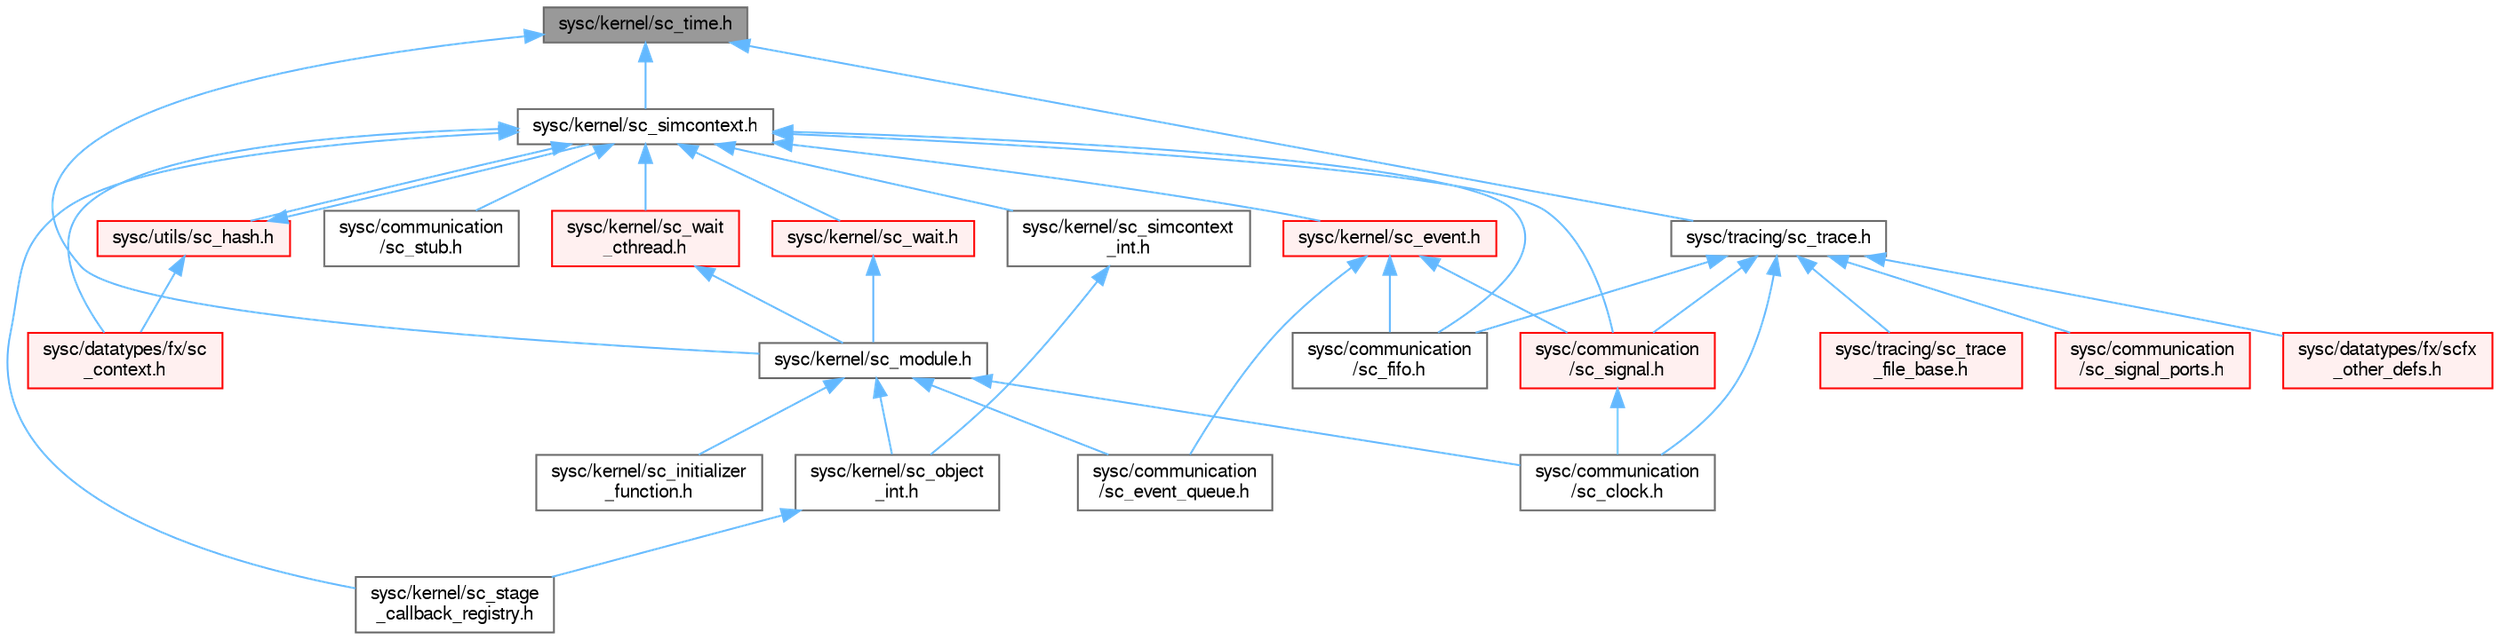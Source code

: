 digraph "sysc/kernel/sc_time.h"
{
 // LATEX_PDF_SIZE
  bgcolor="transparent";
  edge [fontname=FreeSans,fontsize=10,labelfontname=FreeSans,labelfontsize=10];
  node [fontname=FreeSans,fontsize=10,shape=box,height=0.2,width=0.4];
  Node1 [id="Node000001",label="sysc/kernel/sc_time.h",height=0.2,width=0.4,color="gray40", fillcolor="grey60", style="filled", fontcolor="black",tooltip=" "];
  Node1 -> Node2 [id="edge1_Node000001_Node000002",dir="back",color="steelblue1",style="solid",tooltip=" "];
  Node2 [id="Node000002",label="sysc/kernel/sc_module.h",height=0.2,width=0.4,color="grey40", fillcolor="white", style="filled",URL="$a00341.html",tooltip=" "];
  Node2 -> Node3 [id="edge2_Node000002_Node000003",dir="back",color="steelblue1",style="solid",tooltip=" "];
  Node3 [id="Node000003",label="sysc/communication\l/sc_clock.h",height=0.2,width=0.4,color="grey40", fillcolor="white", style="filled",URL="$a00266.html",tooltip=" "];
  Node2 -> Node4 [id="edge3_Node000002_Node000004",dir="back",color="steelblue1",style="solid",tooltip=" "];
  Node4 [id="Node000004",label="sysc/communication\l/sc_event_queue.h",height=0.2,width=0.4,color="grey40", fillcolor="white", style="filled",URL="$a00299.html",tooltip=" "];
  Node2 -> Node5 [id="edge4_Node000002_Node000005",dir="back",color="steelblue1",style="solid",tooltip=" "];
  Node5 [id="Node000005",label="sysc/kernel/sc_initializer\l_function.h",height=0.2,width=0.4,color="grey40", fillcolor="white", style="filled",URL="$a00335.html",tooltip=" "];
  Node2 -> Node6 [id="edge5_Node000002_Node000006",dir="back",color="steelblue1",style="solid",tooltip=" "];
  Node6 [id="Node000006",label="sysc/kernel/sc_object\l_int.h",height=0.2,width=0.4,color="grey40", fillcolor="white", style="filled",URL="$a00407.html",tooltip=" "];
  Node6 -> Node7 [id="edge6_Node000006_Node000007",dir="back",color="steelblue1",style="solid",tooltip=" "];
  Node7 [id="Node000007",label="sysc/kernel/sc_stage\l_callback_registry.h",height=0.2,width=0.4,color="grey40", fillcolor="white", style="filled",URL="$a00344.html",tooltip=" "];
  Node1 -> Node8 [id="edge7_Node000001_Node000008",dir="back",color="steelblue1",style="solid",tooltip=" "];
  Node8 [id="Node000008",label="sysc/kernel/sc_simcontext.h",height=0.2,width=0.4,color="grey40", fillcolor="white", style="filled",URL="$a00377.html",tooltip=" "];
  Node8 -> Node9 [id="edge8_Node000008_Node000009",dir="back",color="steelblue1",style="solid",tooltip=" "];
  Node9 [id="Node000009",label="sysc/communication\l/sc_fifo.h",height=0.2,width=0.4,color="grey40", fillcolor="white", style="filled",URL="$a00272.html",tooltip=" "];
  Node8 -> Node10 [id="edge9_Node000008_Node000010",dir="back",color="steelblue1",style="solid",tooltip=" "];
  Node10 [id="Node000010",label="sysc/communication\l/sc_signal.h",height=0.2,width=0.4,color="red", fillcolor="#FFF0F0", style="filled",URL="$a00296.html",tooltip=" "];
  Node10 -> Node3 [id="edge10_Node000010_Node000003",dir="back",color="steelblue1",style="solid",tooltip=" "];
  Node8 -> Node15 [id="edge11_Node000008_Node000015",dir="back",color="steelblue1",style="solid",tooltip=" "];
  Node15 [id="Node000015",label="sysc/communication\l/sc_stub.h",height=0.2,width=0.4,color="grey40", fillcolor="white", style="filled",URL="$a00305.html",tooltip=" "];
  Node8 -> Node16 [id="edge12_Node000008_Node000016",dir="back",color="steelblue1",style="solid",tooltip=" "];
  Node16 [id="Node000016",label="sysc/datatypes/fx/sc\l_context.h",height=0.2,width=0.4,color="red", fillcolor="#FFF0F0", style="filled",URL="$a00059.html",tooltip=" "];
  Node8 -> Node48 [id="edge13_Node000008_Node000048",dir="back",color="steelblue1",style="solid",tooltip=" "];
  Node48 [id="Node000048",label="sysc/kernel/sc_event.h",height=0.2,width=0.4,color="red", fillcolor="#FFF0F0", style="filled",URL="$a00398.html",tooltip=" "];
  Node48 -> Node4 [id="edge14_Node000048_Node000004",dir="back",color="steelblue1",style="solid",tooltip=" "];
  Node48 -> Node9 [id="edge15_Node000048_Node000009",dir="back",color="steelblue1",style="solid",tooltip=" "];
  Node48 -> Node10 [id="edge16_Node000048_Node000010",dir="back",color="steelblue1",style="solid",tooltip=" "];
  Node8 -> Node58 [id="edge17_Node000008_Node000058",dir="back",color="steelblue1",style="solid",tooltip=" "];
  Node58 [id="Node000058",label="sysc/kernel/sc_simcontext\l_int.h",height=0.2,width=0.4,color="grey40", fillcolor="white", style="filled",URL="$a00425.html",tooltip=" "];
  Node58 -> Node6 [id="edge18_Node000058_Node000006",dir="back",color="steelblue1",style="solid",tooltip=" "];
  Node8 -> Node7 [id="edge19_Node000008_Node000007",dir="back",color="steelblue1",style="solid",tooltip=" "];
  Node8 -> Node65 [id="edge20_Node000008_Node000065",dir="back",color="steelblue1",style="solid",tooltip=" "];
  Node65 [id="Node000065",label="sysc/kernel/sc_wait.h",height=0.2,width=0.4,color="red", fillcolor="#FFF0F0", style="filled",URL="$a00332.html",tooltip=" "];
  Node65 -> Node2 [id="edge21_Node000065_Node000002",dir="back",color="steelblue1",style="solid",tooltip=" "];
  Node8 -> Node68 [id="edge22_Node000008_Node000068",dir="back",color="steelblue1",style="solid",tooltip=" "];
  Node68 [id="Node000068",label="sysc/kernel/sc_wait\l_cthread.h",height=0.2,width=0.4,color="red", fillcolor="#FFF0F0", style="filled",URL="$a00389.html",tooltip=" "];
  Node68 -> Node2 [id="edge23_Node000068_Node000002",dir="back",color="steelblue1",style="solid",tooltip=" "];
  Node8 -> Node69 [id="edge24_Node000008_Node000069",dir="back",color="steelblue1",style="solid",tooltip=" "];
  Node69 [id="Node000069",label="sysc/utils/sc_hash.h",height=0.2,width=0.4,color="red", fillcolor="#FFF0F0", style="filled",URL="$a00224.html",tooltip=" "];
  Node69 -> Node16 [id="edge25_Node000069_Node000016",dir="back",color="steelblue1",style="solid",tooltip=" "];
  Node69 -> Node8 [id="edge26_Node000069_Node000008",dir="back",color="steelblue1",style="solid",tooltip=" "];
  Node1 -> Node71 [id="edge27_Node000001_Node000071",dir="back",color="steelblue1",style="solid",tooltip=" "];
  Node71 [id="Node000071",label="sysc/tracing/sc_trace.h",height=0.2,width=0.4,color="grey40", fillcolor="white", style="filled",URL="$a00017.html",tooltip=" "];
  Node71 -> Node3 [id="edge28_Node000071_Node000003",dir="back",color="steelblue1",style="solid",tooltip=" "];
  Node71 -> Node9 [id="edge29_Node000071_Node000009",dir="back",color="steelblue1",style="solid",tooltip=" "];
  Node71 -> Node10 [id="edge30_Node000071_Node000010",dir="back",color="steelblue1",style="solid",tooltip=" "];
  Node71 -> Node52 [id="edge31_Node000071_Node000052",dir="back",color="steelblue1",style="solid",tooltip=" "];
  Node52 [id="Node000052",label="sysc/communication\l/sc_signal_ports.h",height=0.2,width=0.4,color="red", fillcolor="#FFF0F0", style="filled",URL="$a00287.html",tooltip=" "];
  Node71 -> Node40 [id="edge32_Node000071_Node000040",dir="back",color="steelblue1",style="solid",tooltip=" "];
  Node40 [id="Node000040",label="sysc/datatypes/fx/scfx\l_other_defs.h",height=0.2,width=0.4,color="red", fillcolor="#FFF0F0", style="filled",URL="$a00083.html",tooltip=" "];
  Node71 -> Node72 [id="edge33_Node000071_Node000072",dir="back",color="steelblue1",style="solid",tooltip=" "];
  Node72 [id="Node000072",label="sysc/tracing/sc_trace\l_file_base.h",height=0.2,width=0.4,color="red", fillcolor="#FFF0F0", style="filled",URL="$a00020.html",tooltip=" "];
}
